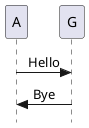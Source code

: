 @startuml Hello 
skinparam style strictuml
skinparam SequenceMessageAlignment center
A -> G : Hello
A <- G : Bye
@enduml